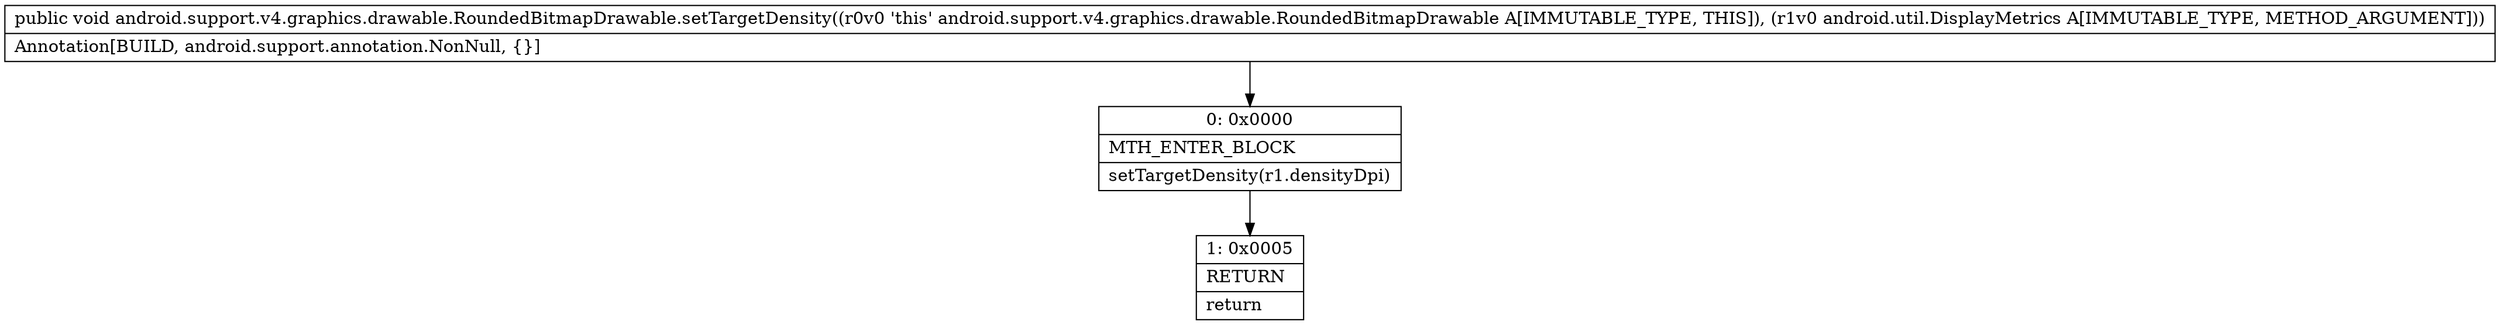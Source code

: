 digraph "CFG forandroid.support.v4.graphics.drawable.RoundedBitmapDrawable.setTargetDensity(Landroid\/util\/DisplayMetrics;)V" {
Node_0 [shape=record,label="{0\:\ 0x0000|MTH_ENTER_BLOCK\l|setTargetDensity(r1.densityDpi)\l}"];
Node_1 [shape=record,label="{1\:\ 0x0005|RETURN\l|return\l}"];
MethodNode[shape=record,label="{public void android.support.v4.graphics.drawable.RoundedBitmapDrawable.setTargetDensity((r0v0 'this' android.support.v4.graphics.drawable.RoundedBitmapDrawable A[IMMUTABLE_TYPE, THIS]), (r1v0 android.util.DisplayMetrics A[IMMUTABLE_TYPE, METHOD_ARGUMENT]))  | Annotation[BUILD, android.support.annotation.NonNull, \{\}]\l}"];
MethodNode -> Node_0;
Node_0 -> Node_1;
}

